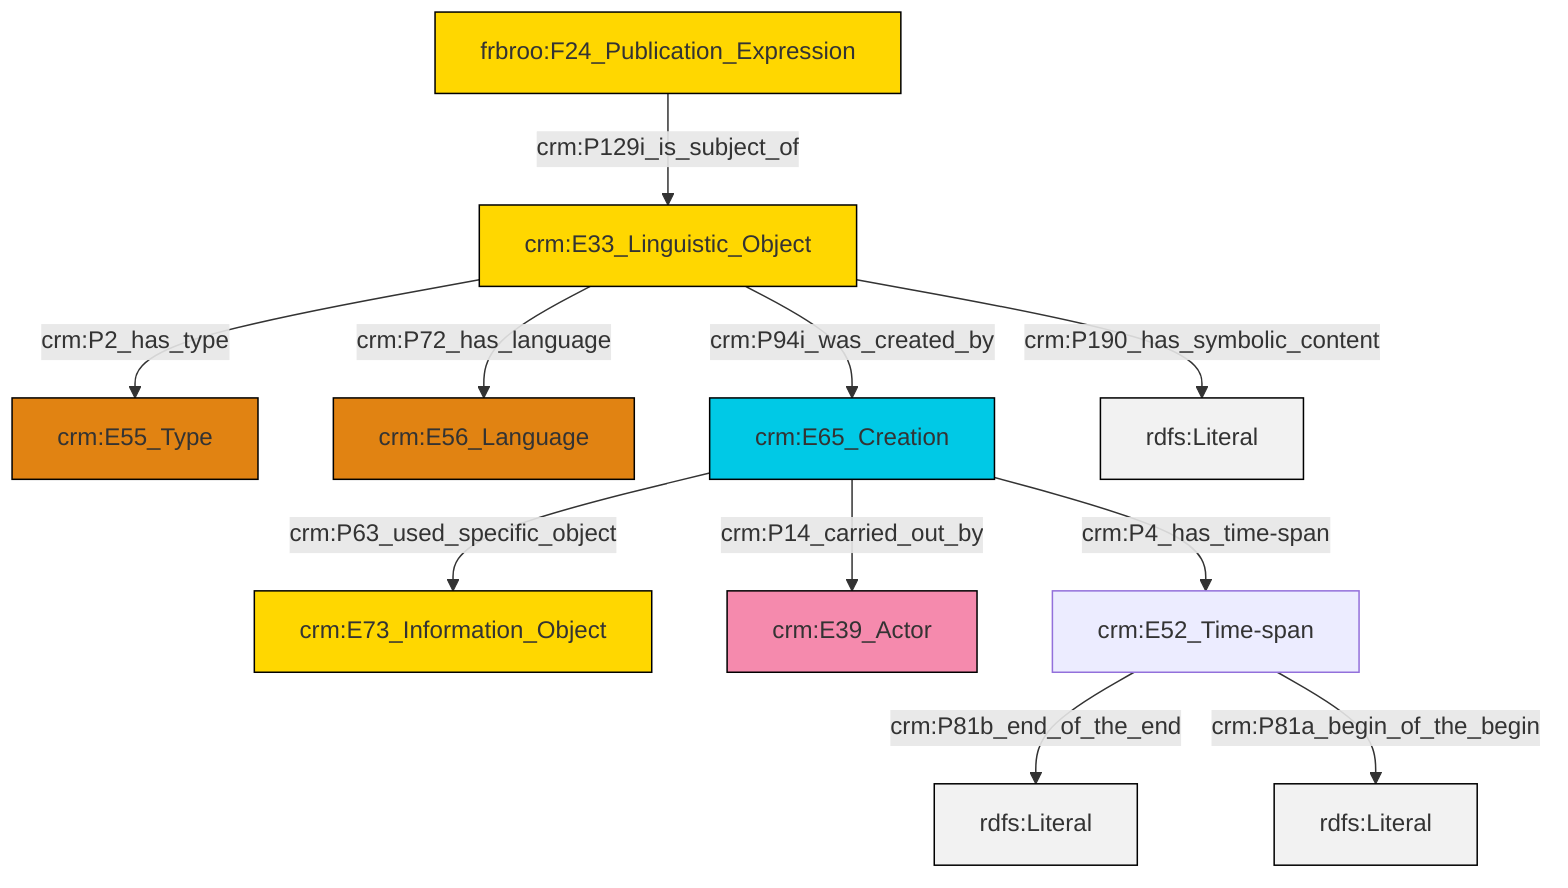 graph TD
classDef Literal fill:#f2f2f2,stroke:#000000;
classDef CRM_Entity fill:#FFFFFF,stroke:#000000;
classDef Temporal_Entity fill:#00C9E6, stroke:#000000;
classDef Type fill:#E18312, stroke:#000000;
classDef Time-Span fill:#2C9C91, stroke:#000000;
classDef Appellation fill:#FFEB7F, stroke:#000000;
classDef Place fill:#008836, stroke:#000000;
classDef Persistent_Item fill:#B266B2, stroke:#000000;
classDef Conceptual_Object fill:#FFD700, stroke:#000000;
classDef Physical_Thing fill:#D2B48C, stroke:#000000;
classDef Actor fill:#f58aad, stroke:#000000;
classDef PC_Classes fill:#4ce600, stroke:#000000;
classDef Multi fill:#cccccc,stroke:#000000;

12["crm:E33_Linguistic_Object"]:::Conceptual_Object -->|crm:P72_has_language| 6["crm:E56_Language"]:::Type
12["crm:E33_Linguistic_Object"]:::Conceptual_Object -->|crm:P2_has_type| 2["crm:E55_Type"]:::Type
4["frbroo:F24_Publication_Expression"]:::Conceptual_Object -->|crm:P129i_is_subject_of| 12["crm:E33_Linguistic_Object"]:::Conceptual_Object
13["crm:E52_Time-span"]:::Default -->|crm:P81b_end_of_the_end| 16[rdfs:Literal]:::Literal
12["crm:E33_Linguistic_Object"]:::Conceptual_Object -->|crm:P190_has_symbolic_content| 17[rdfs:Literal]:::Literal
12["crm:E33_Linguistic_Object"]:::Conceptual_Object -->|crm:P94i_was_created_by| 8["crm:E65_Creation"]:::Temporal_Entity
8["crm:E65_Creation"]:::Temporal_Entity -->|crm:P63_used_specific_object| 0["crm:E73_Information_Object"]:::Conceptual_Object
13["crm:E52_Time-span"]:::Default -->|crm:P81a_begin_of_the_begin| 18[rdfs:Literal]:::Literal
8["crm:E65_Creation"]:::Temporal_Entity -->|crm:P14_carried_out_by| 10["crm:E39_Actor"]:::Actor
8["crm:E65_Creation"]:::Temporal_Entity -->|crm:P4_has_time-span| 13["crm:E52_Time-span"]:::Default